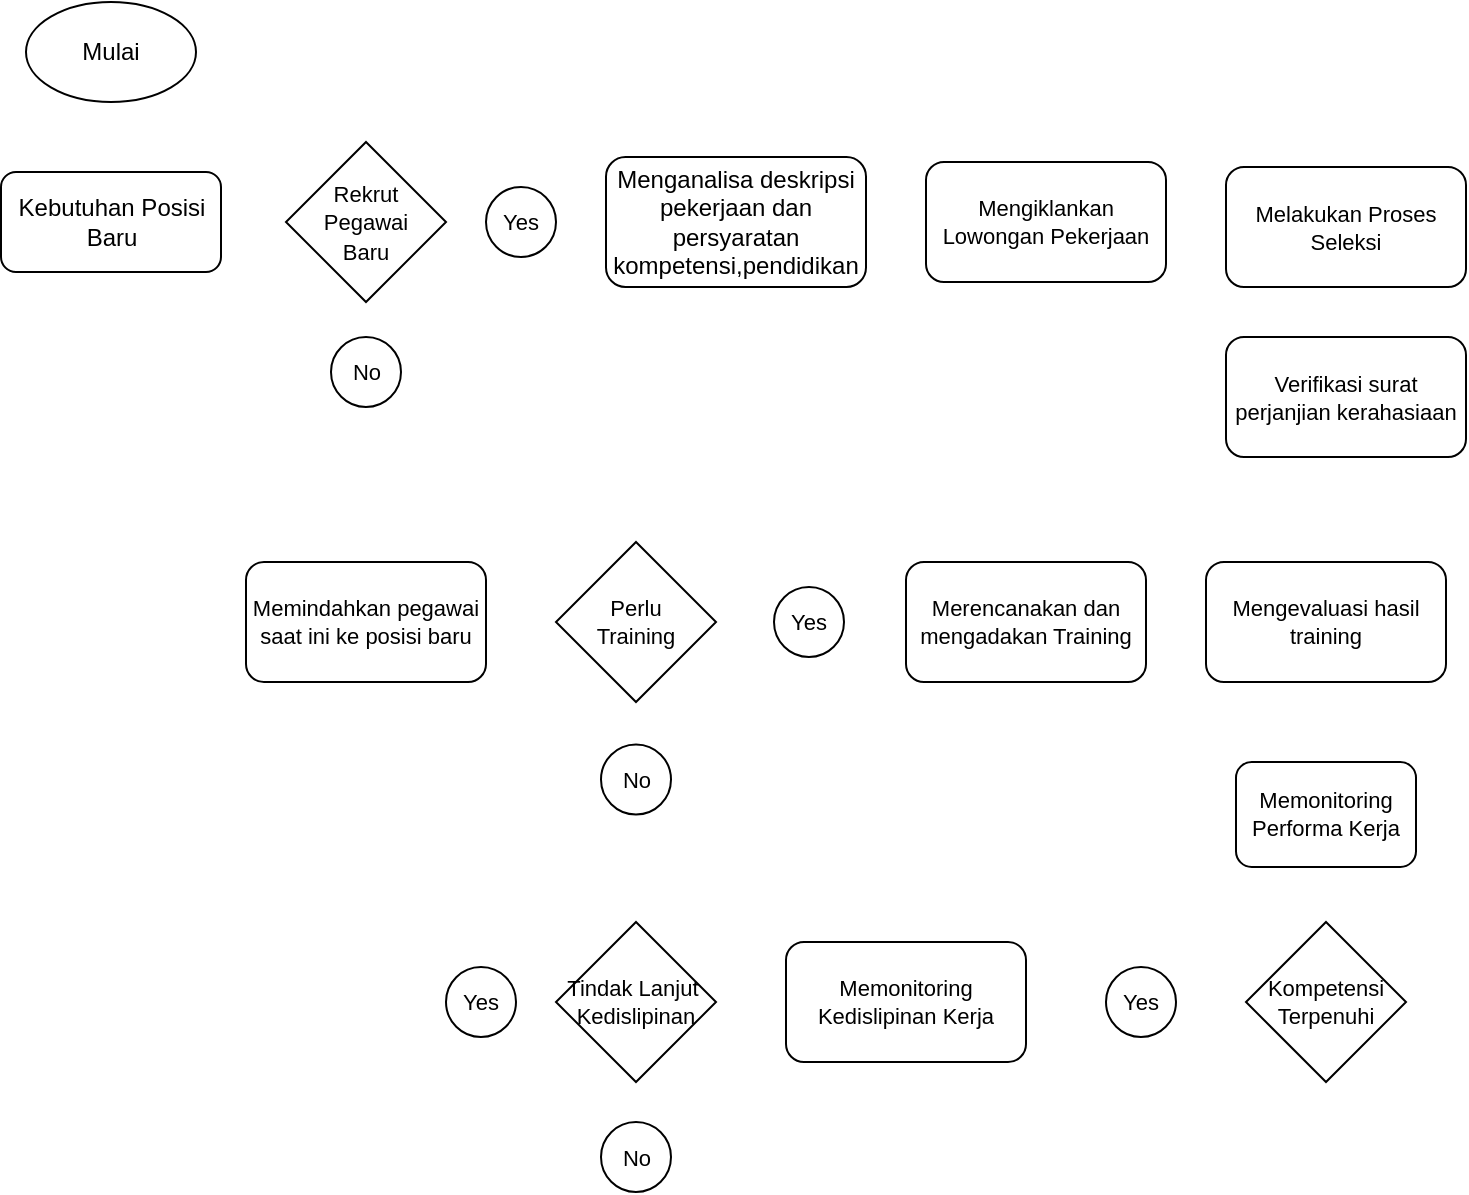 <mxfile version="20.0.3" type="github">
  <diagram id="C5RBs43oDa-KdzZeNtuy" name="Page-1">
    <mxGraphModel dx="1278" dy="571" grid="1" gridSize="10" guides="1" tooltips="1" connect="1" arrows="1" fold="1" page="1" pageScale="1" pageWidth="827" pageHeight="1169" math="0" shadow="0">
      <root>
        <mxCell id="WIyWlLk6GJQsqaUBKTNV-0" />
        <mxCell id="WIyWlLk6GJQsqaUBKTNV-1" parent="WIyWlLk6GJQsqaUBKTNV-0" />
        <mxCell id="QxHgRlPawuZaO6cSkPph-0" value="Mulai" style="ellipse;whiteSpace=wrap;html=1;" vertex="1" parent="WIyWlLk6GJQsqaUBKTNV-1">
          <mxGeometry x="40" y="30" width="85" height="50" as="geometry" />
        </mxCell>
        <mxCell id="QxHgRlPawuZaO6cSkPph-1" value="Kebutuhan Posisi Baru" style="rounded=1;whiteSpace=wrap;html=1;" vertex="1" parent="WIyWlLk6GJQsqaUBKTNV-1">
          <mxGeometry x="27.5" y="115" width="110" height="50" as="geometry" />
        </mxCell>
        <mxCell id="QxHgRlPawuZaO6cSkPph-2" value="Menganalisa deskripsi pekerjaan dan persyaratan kompetensi,pendidikan" style="rounded=1;whiteSpace=wrap;html=1;" vertex="1" parent="WIyWlLk6GJQsqaUBKTNV-1">
          <mxGeometry x="330" y="107.5" width="130" height="65" as="geometry" />
        </mxCell>
        <mxCell id="QxHgRlPawuZaO6cSkPph-3" value="&lt;font style=&quot;font-size: 11px;&quot;&gt;Rekrut &lt;br&gt;Pegawai &lt;br&gt;Baru&lt;/font&gt;" style="rhombus;whiteSpace=wrap;html=1;" vertex="1" parent="WIyWlLk6GJQsqaUBKTNV-1">
          <mxGeometry x="170" y="100" width="80" height="80" as="geometry" />
        </mxCell>
        <mxCell id="QxHgRlPawuZaO6cSkPph-4" value="Yes" style="ellipse;whiteSpace=wrap;html=1;aspect=fixed;fontSize=11;" vertex="1" parent="WIyWlLk6GJQsqaUBKTNV-1">
          <mxGeometry x="270" y="122.5" width="35" height="35" as="geometry" />
        </mxCell>
        <mxCell id="QxHgRlPawuZaO6cSkPph-6" value="No" style="ellipse;whiteSpace=wrap;html=1;aspect=fixed;fontSize=11;" vertex="1" parent="WIyWlLk6GJQsqaUBKTNV-1">
          <mxGeometry x="192.5" y="197.5" width="35" height="35" as="geometry" />
        </mxCell>
        <mxCell id="QxHgRlPawuZaO6cSkPph-7" value="Mengiklankan Lowongan Pekerjaan" style="rounded=1;whiteSpace=wrap;html=1;fontSize=11;" vertex="1" parent="WIyWlLk6GJQsqaUBKTNV-1">
          <mxGeometry x="490" y="110" width="120" height="60" as="geometry" />
        </mxCell>
        <mxCell id="QxHgRlPawuZaO6cSkPph-8" value="Melakukan Proses Seleksi" style="rounded=1;whiteSpace=wrap;html=1;fontSize=11;" vertex="1" parent="WIyWlLk6GJQsqaUBKTNV-1">
          <mxGeometry x="640" y="112.5" width="120" height="60" as="geometry" />
        </mxCell>
        <mxCell id="QxHgRlPawuZaO6cSkPph-9" value="Verifikasi surat perjanjian kerahasiaan" style="rounded=1;whiteSpace=wrap;html=1;fontSize=11;" vertex="1" parent="WIyWlLk6GJQsqaUBKTNV-1">
          <mxGeometry x="640" y="197.5" width="120" height="60" as="geometry" />
        </mxCell>
        <mxCell id="QxHgRlPawuZaO6cSkPph-10" value="Perlu&lt;br&gt;Training" style="rhombus;whiteSpace=wrap;html=1;fontSize=11;" vertex="1" parent="WIyWlLk6GJQsqaUBKTNV-1">
          <mxGeometry x="305" y="300" width="80" height="80" as="geometry" />
        </mxCell>
        <mxCell id="QxHgRlPawuZaO6cSkPph-11" value="Memindahkan pegawai saat ini ke posisi baru" style="rounded=1;whiteSpace=wrap;html=1;fontSize=11;" vertex="1" parent="WIyWlLk6GJQsqaUBKTNV-1">
          <mxGeometry x="150" y="310" width="120" height="60" as="geometry" />
        </mxCell>
        <mxCell id="QxHgRlPawuZaO6cSkPph-12" value="Yes" style="ellipse;whiteSpace=wrap;html=1;aspect=fixed;fontSize=11;" vertex="1" parent="WIyWlLk6GJQsqaUBKTNV-1">
          <mxGeometry x="414" y="322.5" width="35" height="35" as="geometry" />
        </mxCell>
        <mxCell id="QxHgRlPawuZaO6cSkPph-13" value="No" style="ellipse;whiteSpace=wrap;html=1;aspect=fixed;fontSize=11;" vertex="1" parent="WIyWlLk6GJQsqaUBKTNV-1">
          <mxGeometry x="327.5" y="401.25" width="35" height="35" as="geometry" />
        </mxCell>
        <mxCell id="QxHgRlPawuZaO6cSkPph-14" value="Merencanakan dan mengadakan Training" style="rounded=1;whiteSpace=wrap;html=1;fontSize=11;" vertex="1" parent="WIyWlLk6GJQsqaUBKTNV-1">
          <mxGeometry x="480" y="310" width="120" height="60" as="geometry" />
        </mxCell>
        <mxCell id="QxHgRlPawuZaO6cSkPph-15" value="Mengevaluasi hasil training" style="rounded=1;whiteSpace=wrap;html=1;fontSize=11;" vertex="1" parent="WIyWlLk6GJQsqaUBKTNV-1">
          <mxGeometry x="630" y="310" width="120" height="60" as="geometry" />
        </mxCell>
        <mxCell id="QxHgRlPawuZaO6cSkPph-16" value="Memonitoring Performa Kerja" style="rounded=1;whiteSpace=wrap;html=1;fontSize=11;" vertex="1" parent="WIyWlLk6GJQsqaUBKTNV-1">
          <mxGeometry x="645" y="410" width="90" height="52.5" as="geometry" />
        </mxCell>
        <mxCell id="QxHgRlPawuZaO6cSkPph-17" value="Kompetensi&lt;br&gt;Terpenuhi" style="rhombus;whiteSpace=wrap;html=1;fontSize=11;" vertex="1" parent="WIyWlLk6GJQsqaUBKTNV-1">
          <mxGeometry x="650" y="490" width="80" height="80" as="geometry" />
        </mxCell>
        <mxCell id="QxHgRlPawuZaO6cSkPph-18" value="Yes" style="ellipse;whiteSpace=wrap;html=1;aspect=fixed;fontSize=11;" vertex="1" parent="WIyWlLk6GJQsqaUBKTNV-1">
          <mxGeometry x="580" y="512.5" width="35" height="35" as="geometry" />
        </mxCell>
        <mxCell id="QxHgRlPawuZaO6cSkPph-19" value="Memonitoring Kedislipinan Kerja" style="rounded=1;whiteSpace=wrap;html=1;fontSize=11;" vertex="1" parent="WIyWlLk6GJQsqaUBKTNV-1">
          <mxGeometry x="420" y="500" width="120" height="60" as="geometry" />
        </mxCell>
        <mxCell id="QxHgRlPawuZaO6cSkPph-20" value="Tindak Lanjut&amp;nbsp;&lt;br&gt;Kedislipinan" style="rhombus;whiteSpace=wrap;html=1;fontSize=11;" vertex="1" parent="WIyWlLk6GJQsqaUBKTNV-1">
          <mxGeometry x="305" y="490" width="80" height="80" as="geometry" />
        </mxCell>
        <mxCell id="QxHgRlPawuZaO6cSkPph-21" value="Yes" style="ellipse;whiteSpace=wrap;html=1;aspect=fixed;fontSize=11;" vertex="1" parent="WIyWlLk6GJQsqaUBKTNV-1">
          <mxGeometry x="250" y="512.5" width="35" height="35" as="geometry" />
        </mxCell>
        <mxCell id="QxHgRlPawuZaO6cSkPph-22" value="No" style="ellipse;whiteSpace=wrap;html=1;aspect=fixed;fontSize=11;" vertex="1" parent="WIyWlLk6GJQsqaUBKTNV-1">
          <mxGeometry x="327.5" y="590" width="35" height="35" as="geometry" />
        </mxCell>
      </root>
    </mxGraphModel>
  </diagram>
</mxfile>
